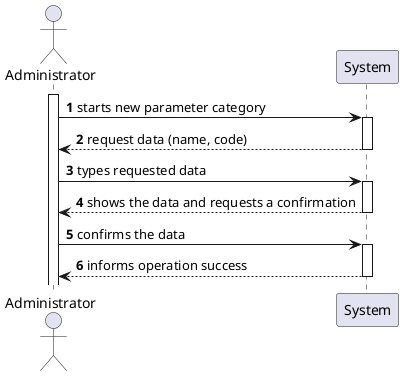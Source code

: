 @startuml

autonumber
actor "Administrator" as C
activate C
C -> System ++: starts new parameter category
System -->  C --: request data (name, code)
C -> System ++: types requested data
System --> C --: shows the data and requests a confirmation
C -> System ++: confirms the data
System --> C --: informs operation success

@enduml